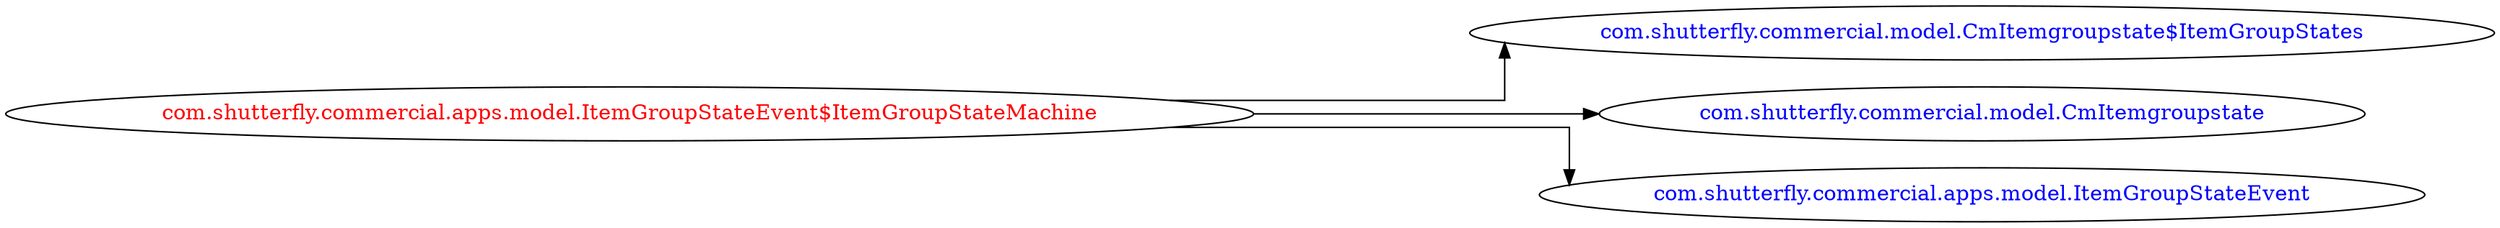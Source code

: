 digraph dependencyGraph {
 concentrate=true;
 ranksep="2.0";
 rankdir="LR"; 
 splines="ortho";
"com.shutterfly.commercial.apps.model.ItemGroupStateEvent$ItemGroupStateMachine" [fontcolor="red"];
"com.shutterfly.commercial.model.CmItemgroupstate$ItemGroupStates" [ fontcolor="blue" ];
"com.shutterfly.commercial.apps.model.ItemGroupStateEvent$ItemGroupStateMachine"->"com.shutterfly.commercial.model.CmItemgroupstate$ItemGroupStates";
"com.shutterfly.commercial.model.CmItemgroupstate" [ fontcolor="blue" ];
"com.shutterfly.commercial.apps.model.ItemGroupStateEvent$ItemGroupStateMachine"->"com.shutterfly.commercial.model.CmItemgroupstate";
"com.shutterfly.commercial.apps.model.ItemGroupStateEvent" [ fontcolor="blue" ];
"com.shutterfly.commercial.apps.model.ItemGroupStateEvent$ItemGroupStateMachine"->"com.shutterfly.commercial.apps.model.ItemGroupStateEvent";
}
